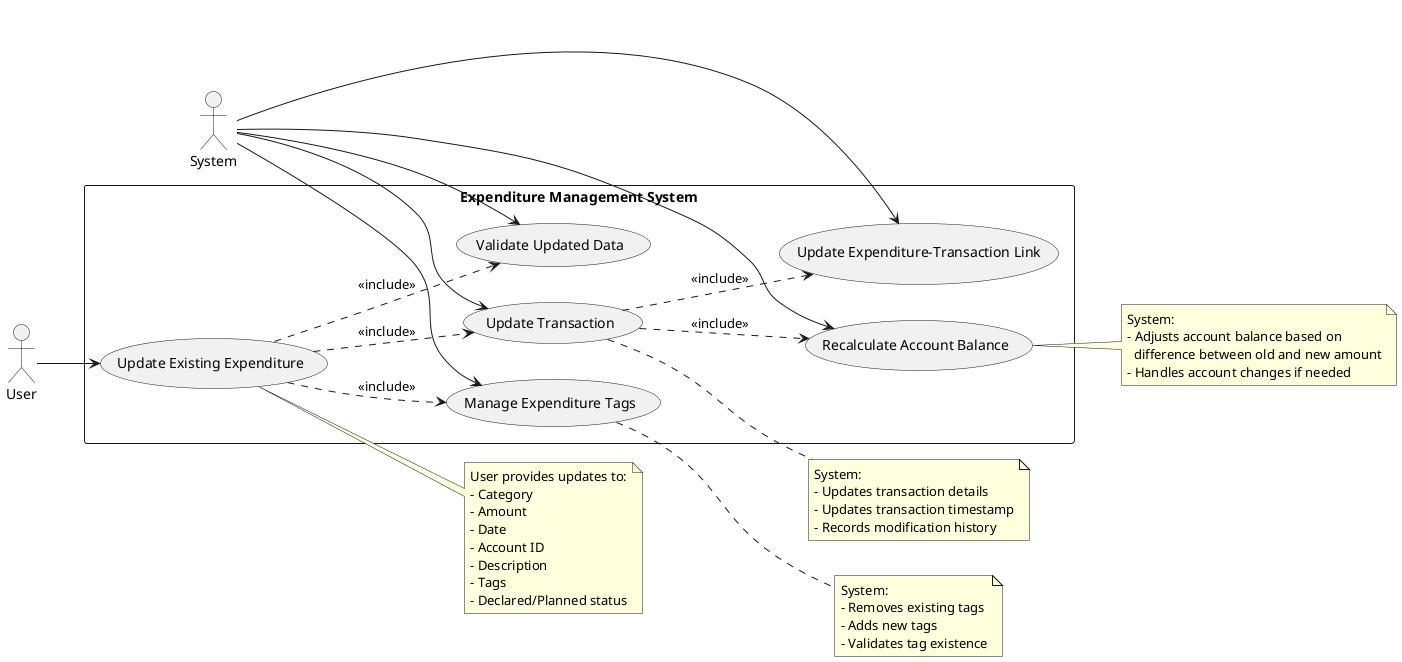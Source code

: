 /'
Use case: User wants to update an existing expenditure.
This expenditure should be reflected in the account from which the
funds came throught a given transaction.
'/

@startuml

left to right direction
skinparam packageStyle rectangle

actor User as user
actor "System" as system

rectangle "Expenditure Management System" {
  usecase "Update Existing Expenditure" as UC1
  usecase "Validate Updated Data" as UC2
  usecase "Manage Expenditure Tags" as UC3
  usecase "Update Transaction" as UC4
  usecase "Recalculate Account Balance" as UC5
  usecase "Update Expenditure-Transaction Link" as UC6
}

user --> UC1
UC1 ..> UC2 : <<include>>
UC1 ..> UC3 : <<include>>
UC1 ..> UC4 : <<include>>
UC4 ..> UC5 : <<include>>
UC4 ..> UC6 : <<include>>

system --> UC2
system --> UC3
system --> UC4
system --> UC5
system --> UC6

note right of UC1
  User provides updates to:
  - Category
  - Amount
  - Date
  - Account ID
  - Description
  - Tags
  - Declared/Planned status
end note

note right of UC3
  System:
  - Removes existing tags
  - Adds new tags
  - Validates tag existence
end note

note right of UC4
  System:
  - Updates transaction details
  - Updates transaction timestamp
  - Records modification history
end note

note right of UC5
  System:
  - Adjusts account balance based on
    difference between old and new amount
  - Handles account changes if needed
end note

@enduml